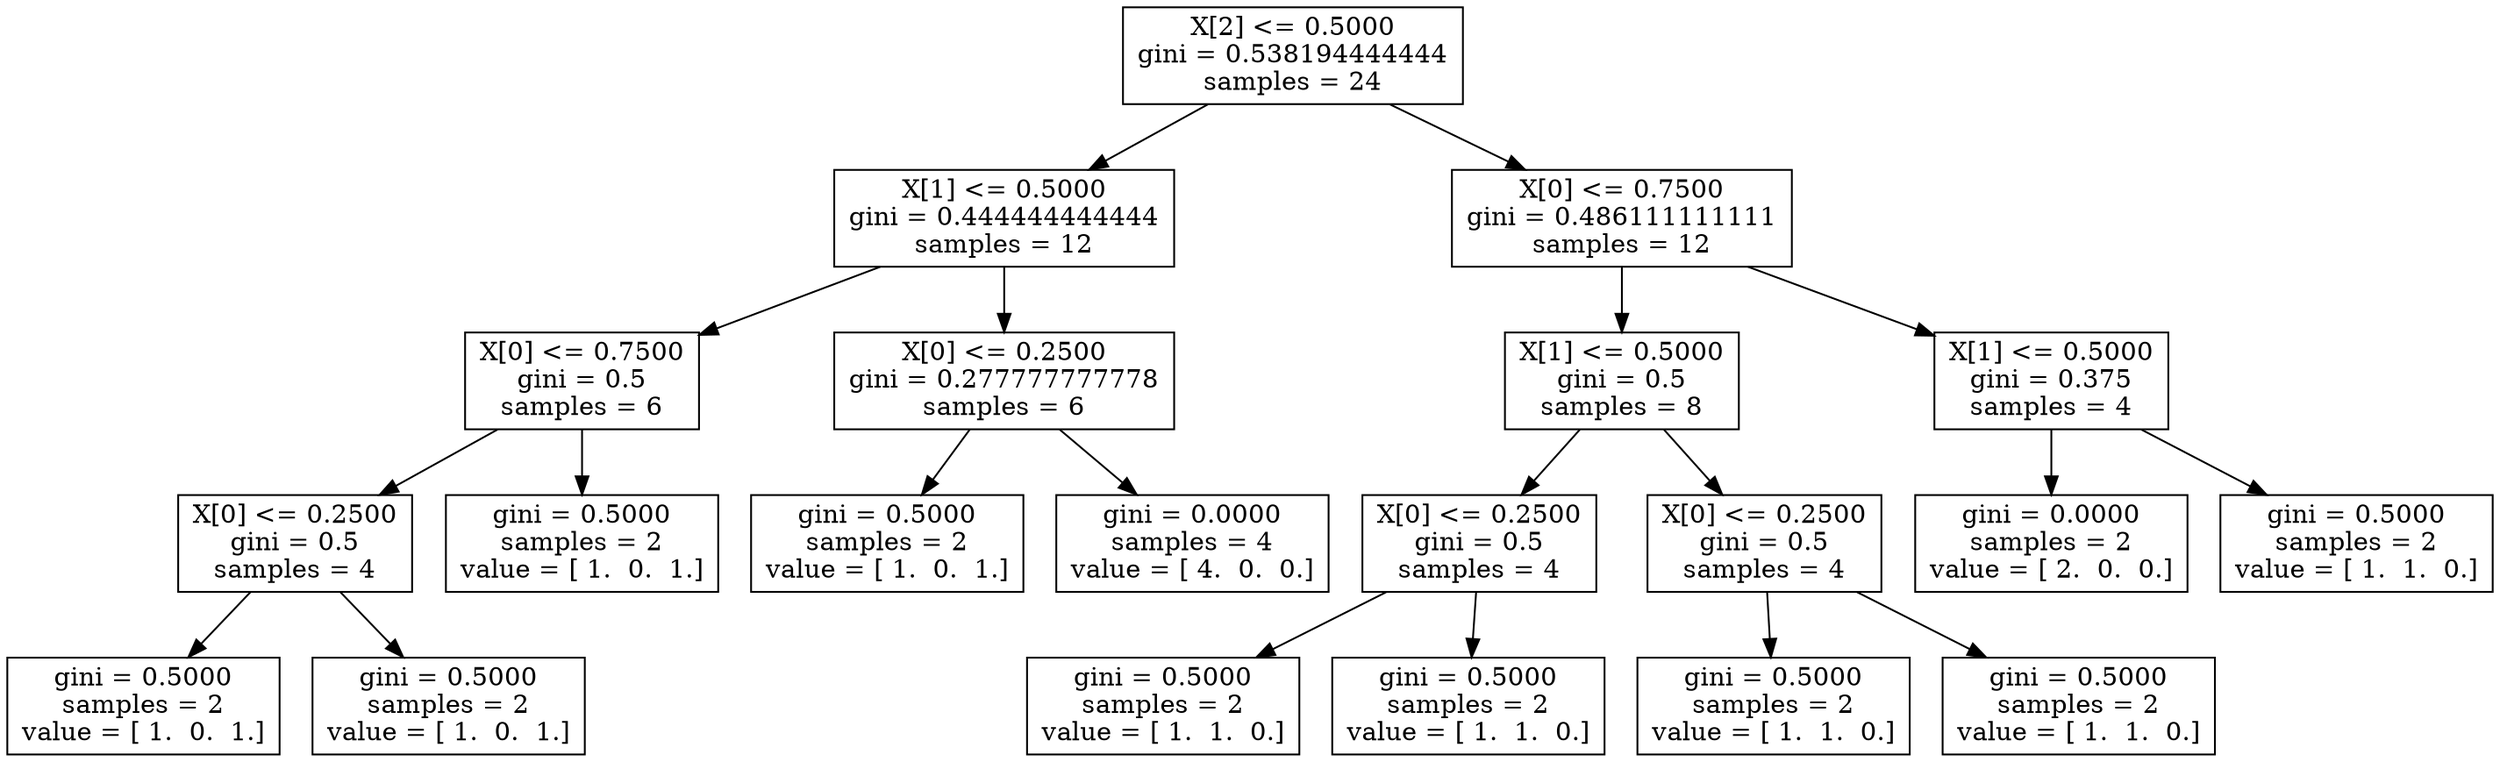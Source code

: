 digraph Tree {
0 [label="X[2] <= 0.5000\ngini = 0.538194444444\nsamples = 24", shape="box"] ;
1 [label="X[1] <= 0.5000\ngini = 0.444444444444\nsamples = 12", shape="box"] ;
0 -> 1 ;
2 [label="X[0] <= 0.7500\ngini = 0.5\nsamples = 6", shape="box"] ;
1 -> 2 ;
3 [label="X[0] <= 0.2500\ngini = 0.5\nsamples = 4", shape="box"] ;
2 -> 3 ;
4 [label="gini = 0.5000\nsamples = 2\nvalue = [ 1.  0.  1.]", shape="box"] ;
3 -> 4 ;
5 [label="gini = 0.5000\nsamples = 2\nvalue = [ 1.  0.  1.]", shape="box"] ;
3 -> 5 ;
6 [label="gini = 0.5000\nsamples = 2\nvalue = [ 1.  0.  1.]", shape="box"] ;
2 -> 6 ;
7 [label="X[0] <= 0.2500\ngini = 0.277777777778\nsamples = 6", shape="box"] ;
1 -> 7 ;
8 [label="gini = 0.5000\nsamples = 2\nvalue = [ 1.  0.  1.]", shape="box"] ;
7 -> 8 ;
9 [label="gini = 0.0000\nsamples = 4\nvalue = [ 4.  0.  0.]", shape="box"] ;
7 -> 9 ;
10 [label="X[0] <= 0.7500\ngini = 0.486111111111\nsamples = 12", shape="box"] ;
0 -> 10 ;
11 [label="X[1] <= 0.5000\ngini = 0.5\nsamples = 8", shape="box"] ;
10 -> 11 ;
12 [label="X[0] <= 0.2500\ngini = 0.5\nsamples = 4", shape="box"] ;
11 -> 12 ;
13 [label="gini = 0.5000\nsamples = 2\nvalue = [ 1.  1.  0.]", shape="box"] ;
12 -> 13 ;
14 [label="gini = 0.5000\nsamples = 2\nvalue = [ 1.  1.  0.]", shape="box"] ;
12 -> 14 ;
15 [label="X[0] <= 0.2500\ngini = 0.5\nsamples = 4", shape="box"] ;
11 -> 15 ;
16 [label="gini = 0.5000\nsamples = 2\nvalue = [ 1.  1.  0.]", shape="box"] ;
15 -> 16 ;
17 [label="gini = 0.5000\nsamples = 2\nvalue = [ 1.  1.  0.]", shape="box"] ;
15 -> 17 ;
18 [label="X[1] <= 0.5000\ngini = 0.375\nsamples = 4", shape="box"] ;
10 -> 18 ;
19 [label="gini = 0.0000\nsamples = 2\nvalue = [ 2.  0.  0.]", shape="box"] ;
18 -> 19 ;
20 [label="gini = 0.5000\nsamples = 2\nvalue = [ 1.  1.  0.]", shape="box"] ;
18 -> 20 ;
}